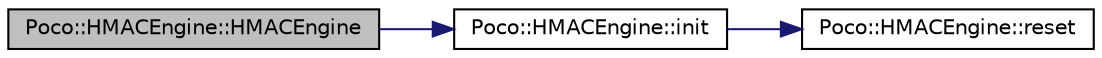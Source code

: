 digraph "Poco::HMACEngine::HMACEngine"
{
 // LATEX_PDF_SIZE
  edge [fontname="Helvetica",fontsize="10",labelfontname="Helvetica",labelfontsize="10"];
  node [fontname="Helvetica",fontsize="10",shape=record];
  rankdir="LR";
  Node1 [label="Poco::HMACEngine::HMACEngine",height=0.2,width=0.4,color="black", fillcolor="grey75", style="filled", fontcolor="black",tooltip=" "];
  Node1 -> Node2 [color="midnightblue",fontsize="10",style="solid",fontname="Helvetica"];
  Node2 [label="Poco::HMACEngine::init",height=0.2,width=0.4,color="black", fillcolor="white", style="filled",URL="$classPoco_1_1HMACEngine.html#a685f5b6a02ec489888f150a202825866",tooltip=" "];
  Node2 -> Node3 [color="midnightblue",fontsize="10",style="solid",fontname="Helvetica"];
  Node3 [label="Poco::HMACEngine::reset",height=0.2,width=0.4,color="black", fillcolor="white", style="filled",URL="$classPoco_1_1HMACEngine.html#aed8d6ccce6367a824c71a39ea26080f5",tooltip="Returns the length of the digest in bytes."];
}
